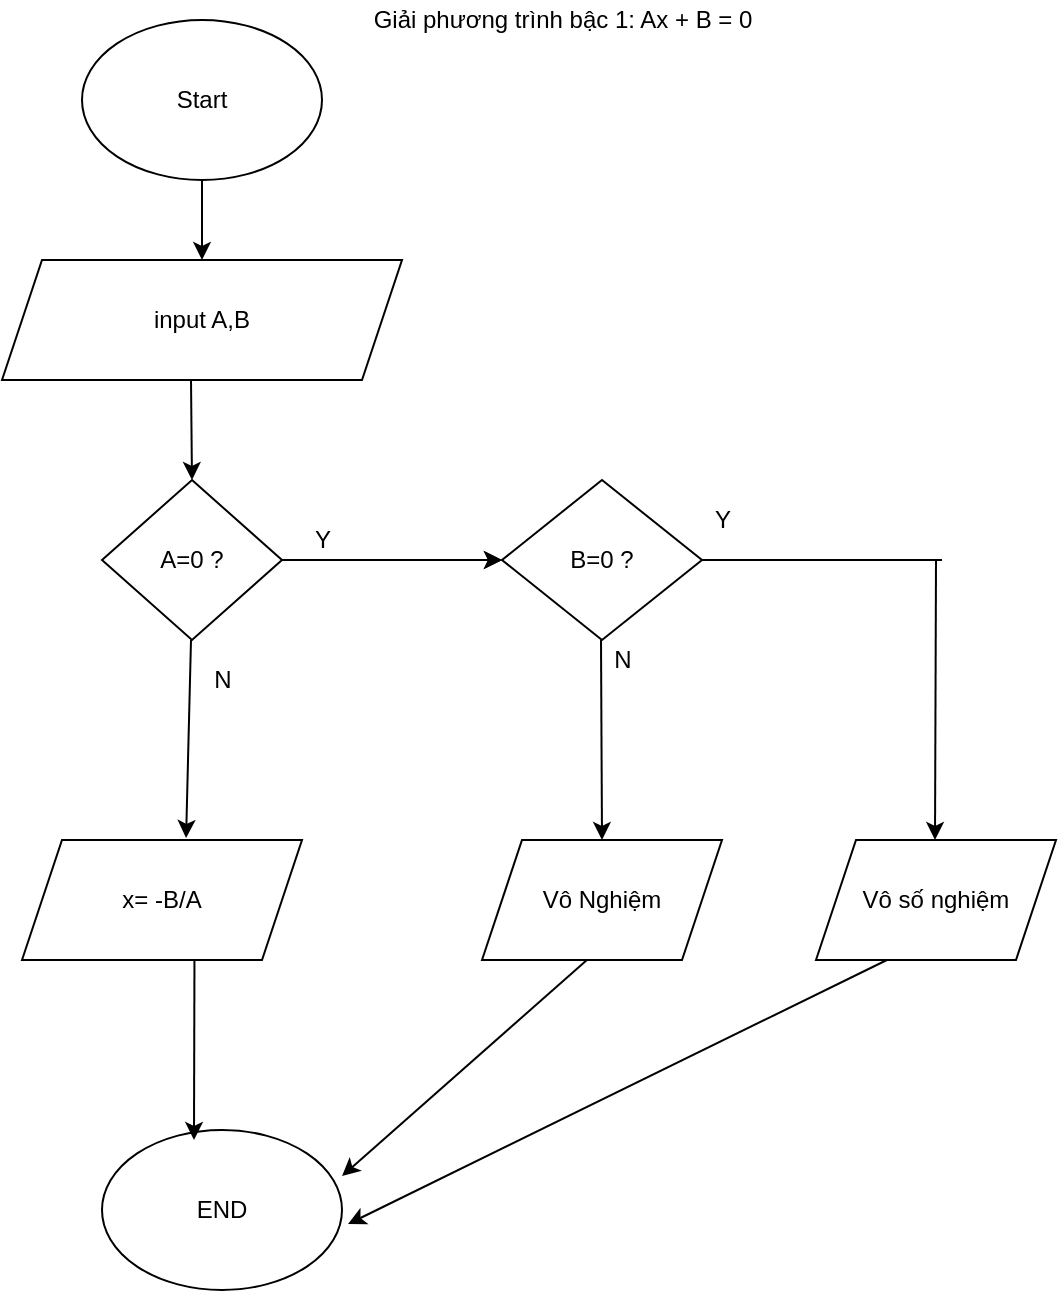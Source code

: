 <mxfile version="16.6.2" type="device"><diagram id="C5RBs43oDa-KdzZeNtuy" name="Page-1"><mxGraphModel dx="1422" dy="794" grid="1" gridSize="10" guides="1" tooltips="1" connect="1" arrows="1" fold="1" page="1" pageScale="1" pageWidth="827" pageHeight="1169" math="0" shadow="0"><root><mxCell id="WIyWlLk6GJQsqaUBKTNV-0"/><mxCell id="WIyWlLk6GJQsqaUBKTNV-1" parent="WIyWlLk6GJQsqaUBKTNV-0"/><mxCell id="EDAU0ed2AKZrViuGE_sR-0" value="Start" style="ellipse;whiteSpace=wrap;html=1;" vertex="1" parent="WIyWlLk6GJQsqaUBKTNV-1"><mxGeometry x="340" y="30" width="120" height="80" as="geometry"/></mxCell><mxCell id="EDAU0ed2AKZrViuGE_sR-1" value="input A,B" style="shape=parallelogram;perimeter=parallelogramPerimeter;whiteSpace=wrap;html=1;fixedSize=1;" vertex="1" parent="WIyWlLk6GJQsqaUBKTNV-1"><mxGeometry x="300" y="150" width="200" height="60" as="geometry"/></mxCell><mxCell id="EDAU0ed2AKZrViuGE_sR-19" value="" style="edgeStyle=orthogonalEdgeStyle;rounded=0;orthogonalLoop=1;jettySize=auto;html=1;" edge="1" parent="WIyWlLk6GJQsqaUBKTNV-1" source="EDAU0ed2AKZrViuGE_sR-2" target="EDAU0ed2AKZrViuGE_sR-3"><mxGeometry relative="1" as="geometry"/></mxCell><mxCell id="EDAU0ed2AKZrViuGE_sR-2" value="A=0 ?&lt;br&gt;" style="rhombus;whiteSpace=wrap;html=1;" vertex="1" parent="WIyWlLk6GJQsqaUBKTNV-1"><mxGeometry x="350" y="260" width="90" height="80" as="geometry"/></mxCell><mxCell id="EDAU0ed2AKZrViuGE_sR-3" value="B=0 ?" style="rhombus;whiteSpace=wrap;html=1;" vertex="1" parent="WIyWlLk6GJQsqaUBKTNV-1"><mxGeometry x="550" y="260" width="100" height="80" as="geometry"/></mxCell><mxCell id="EDAU0ed2AKZrViuGE_sR-4" value="x= -B/A" style="shape=parallelogram;perimeter=parallelogramPerimeter;whiteSpace=wrap;html=1;fixedSize=1;" vertex="1" parent="WIyWlLk6GJQsqaUBKTNV-1"><mxGeometry x="310" y="440" width="140" height="60" as="geometry"/></mxCell><mxCell id="EDAU0ed2AKZrViuGE_sR-5" value="Vô Nghiệm" style="shape=parallelogram;perimeter=parallelogramPerimeter;whiteSpace=wrap;html=1;fixedSize=1;" vertex="1" parent="WIyWlLk6GJQsqaUBKTNV-1"><mxGeometry x="540" y="440" width="120" height="60" as="geometry"/></mxCell><mxCell id="EDAU0ed2AKZrViuGE_sR-6" value="Vô số nghiệm" style="shape=parallelogram;perimeter=parallelogramPerimeter;whiteSpace=wrap;html=1;fixedSize=1;" vertex="1" parent="WIyWlLk6GJQsqaUBKTNV-1"><mxGeometry x="707" y="440" width="120" height="60" as="geometry"/></mxCell><mxCell id="EDAU0ed2AKZrViuGE_sR-7" value="END" style="ellipse;whiteSpace=wrap;html=1;" vertex="1" parent="WIyWlLk6GJQsqaUBKTNV-1"><mxGeometry x="350" y="585" width="120" height="80" as="geometry"/></mxCell><mxCell id="EDAU0ed2AKZrViuGE_sR-8" value="" style="endArrow=classic;html=1;rounded=0;entryX=0.5;entryY=0;entryDx=0;entryDy=0;exitX=0.5;exitY=1;exitDx=0;exitDy=0;" edge="1" parent="WIyWlLk6GJQsqaUBKTNV-1" source="EDAU0ed2AKZrViuGE_sR-0" target="EDAU0ed2AKZrViuGE_sR-1"><mxGeometry width="50" height="50" relative="1" as="geometry"><mxPoint x="400" y="150" as="sourcePoint"/><mxPoint x="440" y="380" as="targetPoint"/></mxGeometry></mxCell><mxCell id="EDAU0ed2AKZrViuGE_sR-9" value="" style="endArrow=classic;html=1;rounded=0;entryX=0.5;entryY=0;entryDx=0;entryDy=0;exitX=0.5;exitY=1;exitDx=0;exitDy=0;" edge="1" parent="WIyWlLk6GJQsqaUBKTNV-1" target="EDAU0ed2AKZrViuGE_sR-2"><mxGeometry width="50" height="50" relative="1" as="geometry"><mxPoint x="394.5" y="210" as="sourcePoint"/><mxPoint x="394.5" y="250" as="targetPoint"/></mxGeometry></mxCell><mxCell id="EDAU0ed2AKZrViuGE_sR-10" value="" style="endArrow=classic;html=1;rounded=0;entryX=0;entryY=0.5;entryDx=0;entryDy=0;exitX=1;exitY=0.5;exitDx=0;exitDy=0;" edge="1" parent="WIyWlLk6GJQsqaUBKTNV-1" source="EDAU0ed2AKZrViuGE_sR-2" target="EDAU0ed2AKZrViuGE_sR-3"><mxGeometry width="50" height="50" relative="1" as="geometry"><mxPoint x="470" y="280" as="sourcePoint"/><mxPoint x="470" y="320" as="targetPoint"/></mxGeometry></mxCell><mxCell id="EDAU0ed2AKZrViuGE_sR-11" value="" style="endArrow=classic;html=1;rounded=0;entryX=0.586;entryY=-0.017;entryDx=0;entryDy=0;exitX=0.5;exitY=1;exitDx=0;exitDy=0;entryPerimeter=0;" edge="1" parent="WIyWlLk6GJQsqaUBKTNV-1" target="EDAU0ed2AKZrViuGE_sR-4"><mxGeometry width="50" height="50" relative="1" as="geometry"><mxPoint x="394.5" y="340" as="sourcePoint"/><mxPoint x="394.5" y="380" as="targetPoint"/></mxGeometry></mxCell><mxCell id="EDAU0ed2AKZrViuGE_sR-12" value="" style="endArrow=classic;html=1;rounded=0;entryX=0.5;entryY=0;entryDx=0;entryDy=0;exitX=0.5;exitY=1;exitDx=0;exitDy=0;" edge="1" parent="WIyWlLk6GJQsqaUBKTNV-1" target="EDAU0ed2AKZrViuGE_sR-5"><mxGeometry width="50" height="50" relative="1" as="geometry"><mxPoint x="599.5" y="340" as="sourcePoint"/><mxPoint x="599.5" y="380" as="targetPoint"/></mxGeometry></mxCell><mxCell id="EDAU0ed2AKZrViuGE_sR-13" value="" style="endArrow=classic;html=1;rounded=0;entryX=0.5;entryY=0;entryDx=0;entryDy=0;" edge="1" parent="WIyWlLk6GJQsqaUBKTNV-1"><mxGeometry width="50" height="50" relative="1" as="geometry"><mxPoint x="767" y="300" as="sourcePoint"/><mxPoint x="766.5" y="440" as="targetPoint"/></mxGeometry></mxCell><mxCell id="EDAU0ed2AKZrViuGE_sR-15" value="" style="endArrow=none;html=1;rounded=0;exitX=1;exitY=0.5;exitDx=0;exitDy=0;" edge="1" parent="WIyWlLk6GJQsqaUBKTNV-1" source="EDAU0ed2AKZrViuGE_sR-3"><mxGeometry width="50" height="50" relative="1" as="geometry"><mxPoint x="720" y="350" as="sourcePoint"/><mxPoint x="770" y="300" as="targetPoint"/></mxGeometry></mxCell><mxCell id="EDAU0ed2AKZrViuGE_sR-16" value="" style="endArrow=classic;html=1;rounded=0;exitX=0.5;exitY=1;exitDx=0;exitDy=0;" edge="1" parent="WIyWlLk6GJQsqaUBKTNV-1"><mxGeometry width="50" height="50" relative="1" as="geometry"><mxPoint x="396.23" y="500" as="sourcePoint"/><mxPoint x="396" y="590" as="targetPoint"/></mxGeometry></mxCell><mxCell id="EDAU0ed2AKZrViuGE_sR-17" value="" style="endArrow=classic;html=1;rounded=0;entryX=1;entryY=0.288;entryDx=0;entryDy=0;exitX=0.5;exitY=1;exitDx=0;exitDy=0;entryPerimeter=0;" edge="1" parent="WIyWlLk6GJQsqaUBKTNV-1" target="EDAU0ed2AKZrViuGE_sR-7"><mxGeometry width="50" height="50" relative="1" as="geometry"><mxPoint x="592.46" y="500" as="sourcePoint"/><mxPoint x="590" y="598.98" as="targetPoint"/></mxGeometry></mxCell><mxCell id="EDAU0ed2AKZrViuGE_sR-18" value="" style="endArrow=classic;html=1;rounded=0;entryX=1.025;entryY=0.588;entryDx=0;entryDy=0;exitX=0.5;exitY=1;exitDx=0;exitDy=0;entryPerimeter=0;" edge="1" parent="WIyWlLk6GJQsqaUBKTNV-1" target="EDAU0ed2AKZrViuGE_sR-7"><mxGeometry width="50" height="50" relative="1" as="geometry"><mxPoint x="742.46" y="500" as="sourcePoint"/><mxPoint x="740" y="598.98" as="targetPoint"/></mxGeometry></mxCell><mxCell id="EDAU0ed2AKZrViuGE_sR-20" value="Y" style="text;html=1;align=center;verticalAlign=middle;resizable=0;points=[];autosize=1;strokeColor=none;fillColor=none;" vertex="1" parent="WIyWlLk6GJQsqaUBKTNV-1"><mxGeometry x="450" y="280" width="20" height="20" as="geometry"/></mxCell><mxCell id="EDAU0ed2AKZrViuGE_sR-21" value="N" style="text;html=1;align=center;verticalAlign=middle;resizable=0;points=[];autosize=1;strokeColor=none;fillColor=none;" vertex="1" parent="WIyWlLk6GJQsqaUBKTNV-1"><mxGeometry x="400" y="350" width="20" height="20" as="geometry"/></mxCell><mxCell id="EDAU0ed2AKZrViuGE_sR-22" value="Y" style="text;html=1;align=center;verticalAlign=middle;resizable=0;points=[];autosize=1;strokeColor=none;fillColor=none;" vertex="1" parent="WIyWlLk6GJQsqaUBKTNV-1"><mxGeometry x="650" y="270" width="20" height="20" as="geometry"/></mxCell><mxCell id="EDAU0ed2AKZrViuGE_sR-23" value="N" style="text;html=1;align=center;verticalAlign=middle;resizable=0;points=[];autosize=1;strokeColor=none;fillColor=none;" vertex="1" parent="WIyWlLk6GJQsqaUBKTNV-1"><mxGeometry x="600" y="340" width="20" height="20" as="geometry"/></mxCell><mxCell id="EDAU0ed2AKZrViuGE_sR-24" value="Giải phương trình bậc 1: Ax + B = 0&lt;br&gt;" style="text;html=1;align=center;verticalAlign=middle;resizable=0;points=[];autosize=1;strokeColor=none;fillColor=none;" vertex="1" parent="WIyWlLk6GJQsqaUBKTNV-1"><mxGeometry x="480" y="20" width="200" height="20" as="geometry"/></mxCell></root></mxGraphModel></diagram></mxfile>